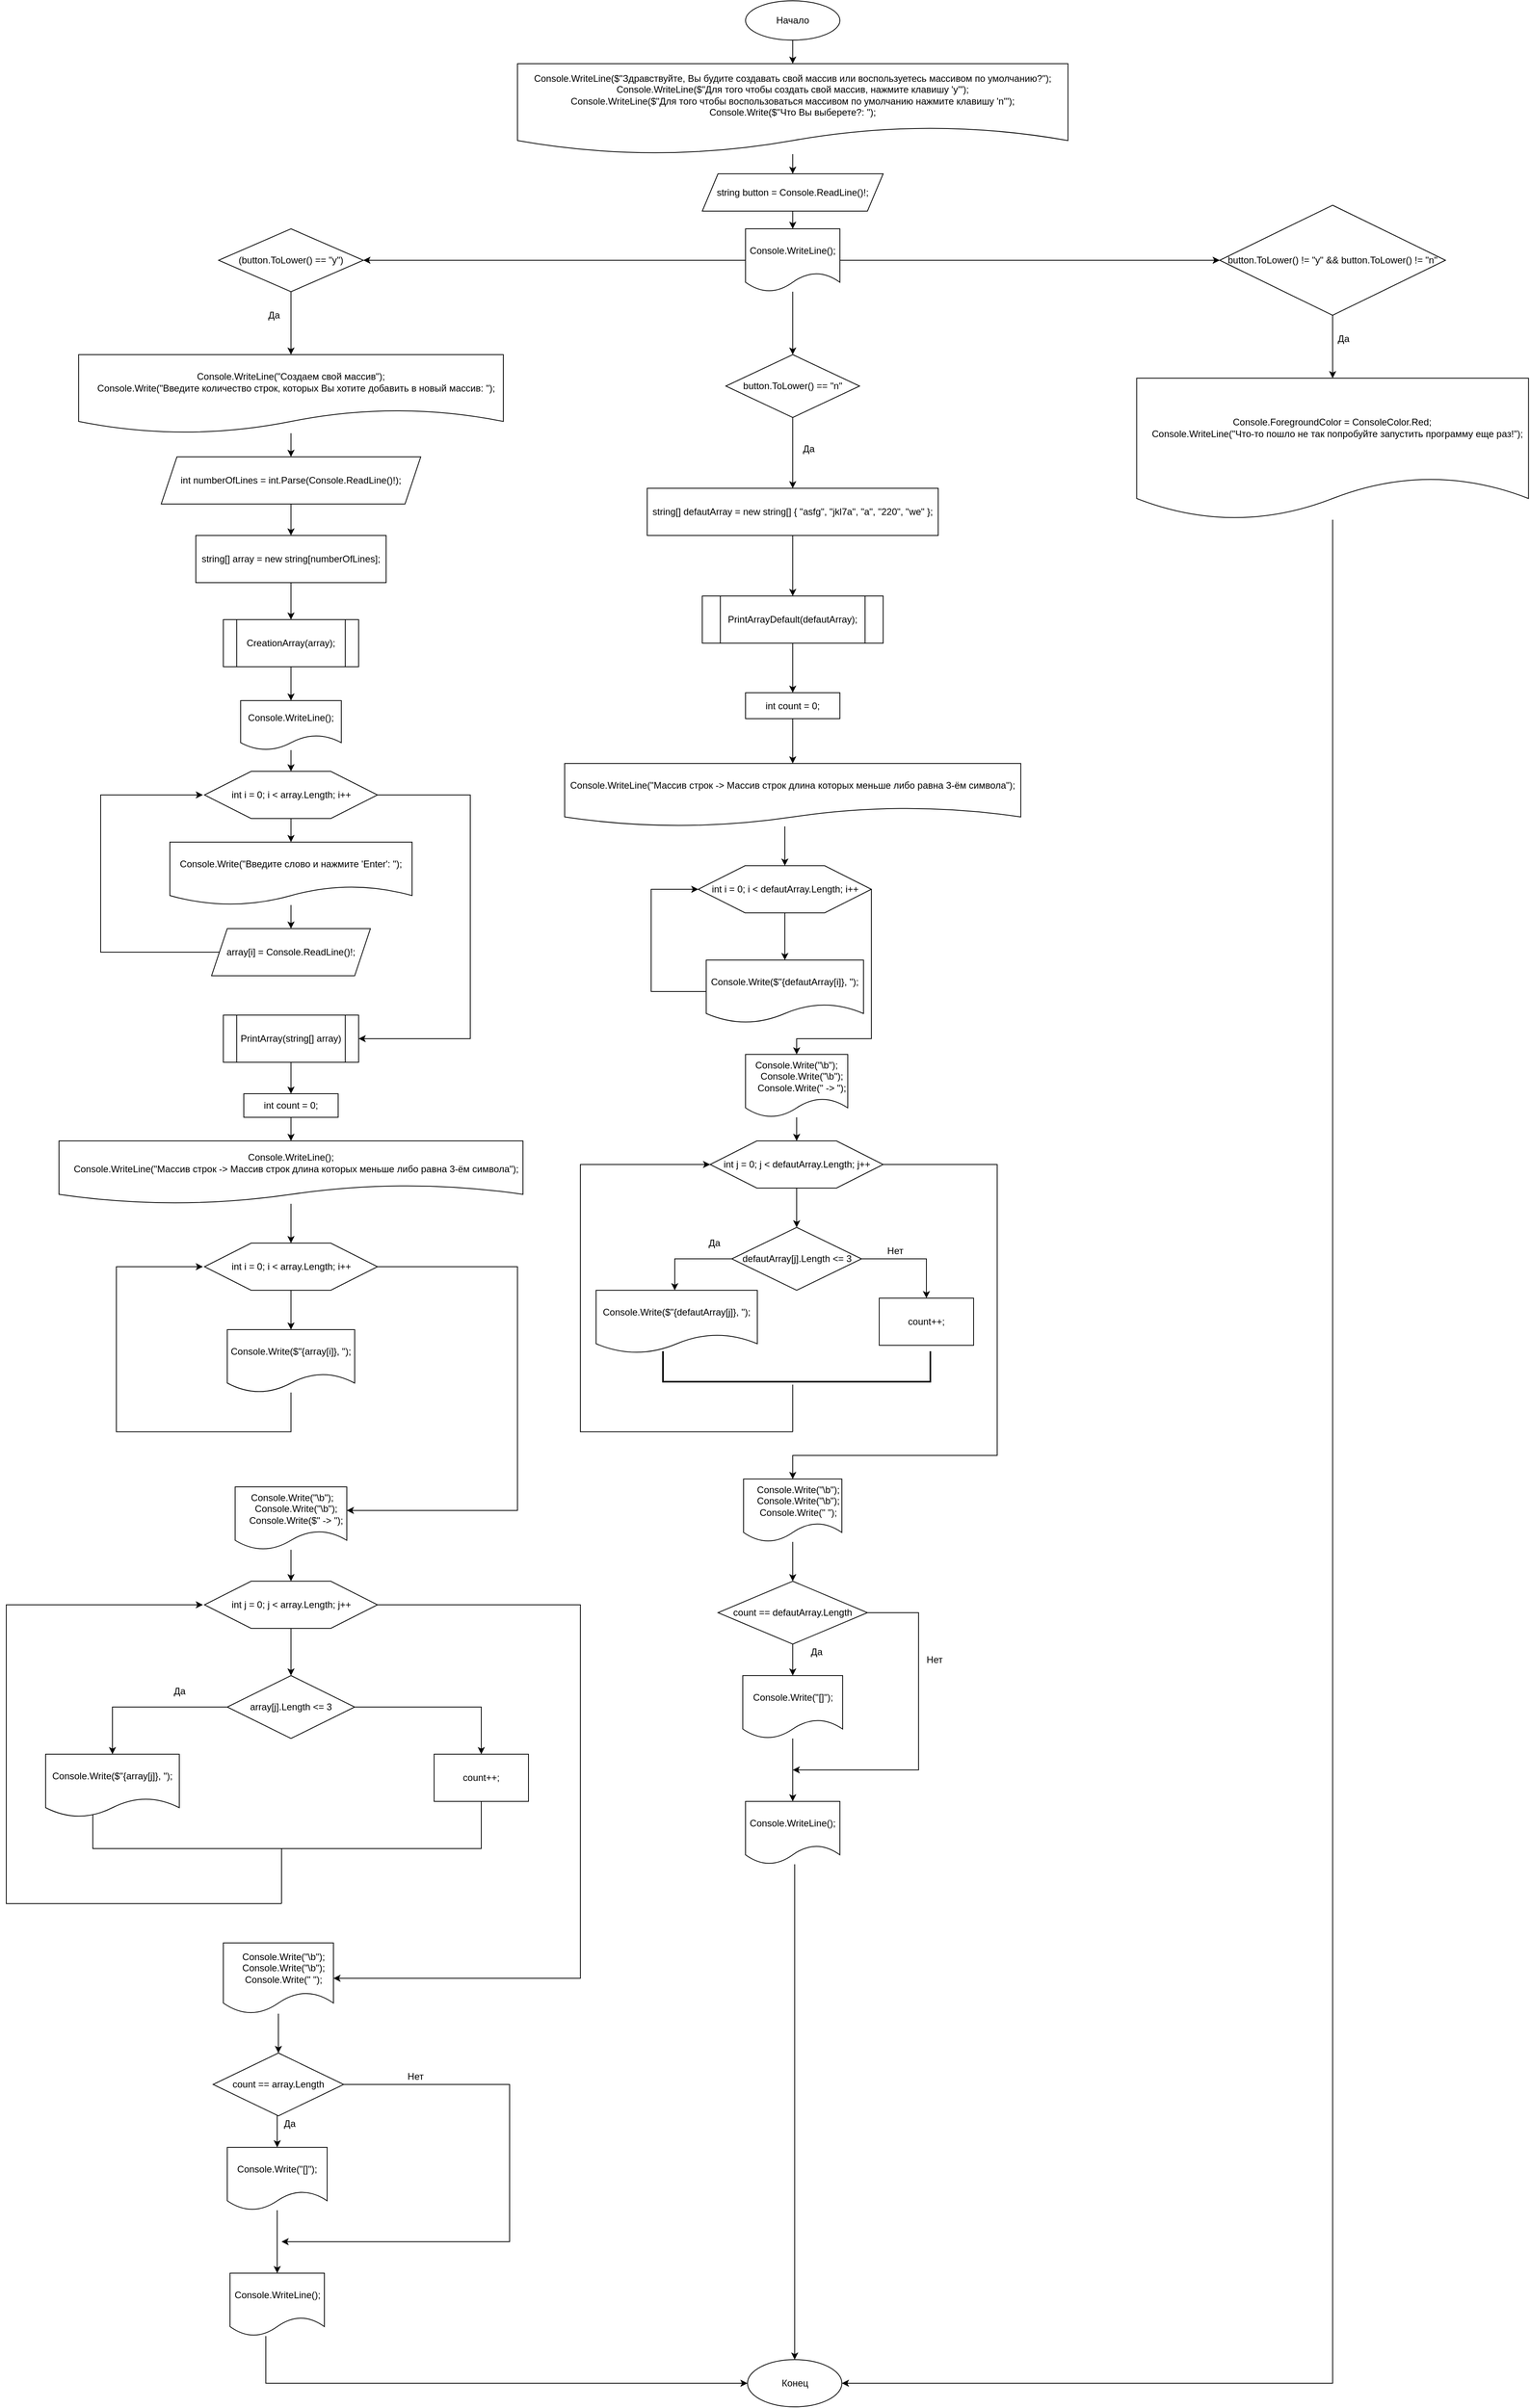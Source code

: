 <mxfile version="19.0.3" type="device"><diagram id="C5RBs43oDa-KdzZeNtuy" name="Page-1"><mxGraphModel dx="1001" dy="1383" grid="1" gridSize="10" guides="1" tooltips="1" connect="1" arrows="1" fold="1" page="1" pageScale="1" pageWidth="1169" pageHeight="1654" math="0" shadow="0"><root><mxCell id="WIyWlLk6GJQsqaUBKTNV-0"/><mxCell id="WIyWlLk6GJQsqaUBKTNV-1" parent="WIyWlLk6GJQsqaUBKTNV-0"/><mxCell id="2um76X6__kp4wo_PtRdP-9" value="" style="edgeStyle=orthogonalEdgeStyle;rounded=0;orthogonalLoop=1;jettySize=auto;html=1;" edge="1" parent="WIyWlLk6GJQsqaUBKTNV-1" source="2um76X6__kp4wo_PtRdP-0" target="2um76X6__kp4wo_PtRdP-8"><mxGeometry relative="1" as="geometry"/></mxCell><mxCell id="2um76X6__kp4wo_PtRdP-0" value="Начало" style="ellipse;whiteSpace=wrap;html=1;" vertex="1" parent="WIyWlLk6GJQsqaUBKTNV-1"><mxGeometry x="2280" y="40" width="120" height="50" as="geometry"/></mxCell><mxCell id="2um76X6__kp4wo_PtRdP-11" value="" style="edgeStyle=orthogonalEdgeStyle;rounded=0;orthogonalLoop=1;jettySize=auto;html=1;" edge="1" parent="WIyWlLk6GJQsqaUBKTNV-1" source="2um76X6__kp4wo_PtRdP-8" target="2um76X6__kp4wo_PtRdP-10"><mxGeometry relative="1" as="geometry"/></mxCell><mxCell id="2um76X6__kp4wo_PtRdP-8" value="&lt;div&gt;Console.WriteLine($&quot;&lt;span&gt;Здравствуйте&lt;/span&gt;, Вы будите создавать свой массив или&amp;nbsp;&lt;span&gt;воспользуетесь&amp;nbsp;&lt;/span&gt;массивом по умолчанию?&quot;);&lt;/div&gt;&lt;div&gt;Console.WriteLine($&quot;Для того чтобы создать свой массив, нажмите клавишу 'y'&quot;);&lt;/div&gt;&lt;div&gt;Console.WriteLine($&quot;Для того чтобы воспользоваться массивом по умолчанию нажмите клавишу 'n'&quot;);&lt;/div&gt;&lt;div&gt;Console.Write($&quot;Что Вы выберете?: &quot;);&lt;/div&gt;" style="shape=document;whiteSpace=wrap;html=1;boundedLbl=1;" vertex="1" parent="WIyWlLk6GJQsqaUBKTNV-1"><mxGeometry x="1990" y="120" width="700" height="115" as="geometry"/></mxCell><mxCell id="2um76X6__kp4wo_PtRdP-13" value="" style="edgeStyle=orthogonalEdgeStyle;rounded=0;orthogonalLoop=1;jettySize=auto;html=1;" edge="1" parent="WIyWlLk6GJQsqaUBKTNV-1" source="2um76X6__kp4wo_PtRdP-10" target="2um76X6__kp4wo_PtRdP-12"><mxGeometry relative="1" as="geometry"/></mxCell><mxCell id="2um76X6__kp4wo_PtRdP-10" value="string button = Console.ReadLine()!;" style="shape=parallelogram;perimeter=parallelogramPerimeter;whiteSpace=wrap;html=1;fixedSize=1;" vertex="1" parent="WIyWlLk6GJQsqaUBKTNV-1"><mxGeometry x="2225" y="260" width="230" height="47.5" as="geometry"/></mxCell><mxCell id="2um76X6__kp4wo_PtRdP-15" value="" style="edgeStyle=orthogonalEdgeStyle;rounded=0;orthogonalLoop=1;jettySize=auto;html=1;" edge="1" parent="WIyWlLk6GJQsqaUBKTNV-1" source="2um76X6__kp4wo_PtRdP-12" target="2um76X6__kp4wo_PtRdP-14"><mxGeometry relative="1" as="geometry"/></mxCell><mxCell id="2um76X6__kp4wo_PtRdP-17" value="" style="edgeStyle=orthogonalEdgeStyle;rounded=0;orthogonalLoop=1;jettySize=auto;html=1;" edge="1" parent="WIyWlLk6GJQsqaUBKTNV-1" source="2um76X6__kp4wo_PtRdP-12" target="2um76X6__kp4wo_PtRdP-16"><mxGeometry relative="1" as="geometry"/></mxCell><mxCell id="2um76X6__kp4wo_PtRdP-19" value="" style="edgeStyle=orthogonalEdgeStyle;rounded=0;orthogonalLoop=1;jettySize=auto;html=1;" edge="1" parent="WIyWlLk6GJQsqaUBKTNV-1" source="2um76X6__kp4wo_PtRdP-12" target="2um76X6__kp4wo_PtRdP-18"><mxGeometry relative="1" as="geometry"/></mxCell><mxCell id="2um76X6__kp4wo_PtRdP-12" value="Console.WriteLine();" style="shape=document;whiteSpace=wrap;html=1;boundedLbl=1;" vertex="1" parent="WIyWlLk6GJQsqaUBKTNV-1"><mxGeometry x="2280" y="330" width="120" height="80" as="geometry"/></mxCell><mxCell id="2um76X6__kp4wo_PtRdP-26" value="" style="edgeStyle=orthogonalEdgeStyle;rounded=0;orthogonalLoop=1;jettySize=auto;html=1;" edge="1" parent="WIyWlLk6GJQsqaUBKTNV-1" source="2um76X6__kp4wo_PtRdP-14" target="2um76X6__kp4wo_PtRdP-25"><mxGeometry relative="1" as="geometry"/></mxCell><mxCell id="2um76X6__kp4wo_PtRdP-14" value="(button.ToLower() == &quot;y&quot;)" style="rhombus;whiteSpace=wrap;html=1;" vertex="1" parent="WIyWlLk6GJQsqaUBKTNV-1"><mxGeometry x="1610" y="330" width="184" height="80" as="geometry"/></mxCell><mxCell id="2um76X6__kp4wo_PtRdP-134" value="" style="edgeStyle=orthogonalEdgeStyle;rounded=0;orthogonalLoop=1;jettySize=auto;html=1;" edge="1" parent="WIyWlLk6GJQsqaUBKTNV-1" source="2um76X6__kp4wo_PtRdP-16" target="2um76X6__kp4wo_PtRdP-133"><mxGeometry relative="1" as="geometry"/></mxCell><mxCell id="2um76X6__kp4wo_PtRdP-16" value="button.ToLower() != &quot;y&quot; &amp;amp;&amp;amp; button.ToLower() != &quot;n&quot;" style="rhombus;whiteSpace=wrap;html=1;" vertex="1" parent="WIyWlLk6GJQsqaUBKTNV-1"><mxGeometry x="2883" y="300" width="287" height="140" as="geometry"/></mxCell><mxCell id="2um76X6__kp4wo_PtRdP-91" value="" style="edgeStyle=elbowEdgeStyle;rounded=0;orthogonalLoop=1;jettySize=auto;html=1;" edge="1" parent="WIyWlLk6GJQsqaUBKTNV-1" source="2um76X6__kp4wo_PtRdP-18" target="2um76X6__kp4wo_PtRdP-90"><mxGeometry relative="1" as="geometry"/></mxCell><mxCell id="2um76X6__kp4wo_PtRdP-18" value="button.ToLower() == &quot;n&quot;" style="rhombus;whiteSpace=wrap;html=1;" vertex="1" parent="WIyWlLk6GJQsqaUBKTNV-1"><mxGeometry x="2255" y="490" width="170" height="80" as="geometry"/></mxCell><mxCell id="2um76X6__kp4wo_PtRdP-29" value="" style="edgeStyle=orthogonalEdgeStyle;rounded=0;orthogonalLoop=1;jettySize=auto;html=1;" edge="1" parent="WIyWlLk6GJQsqaUBKTNV-1" source="2um76X6__kp4wo_PtRdP-25" target="2um76X6__kp4wo_PtRdP-28"><mxGeometry relative="1" as="geometry"/></mxCell><mxCell id="2um76X6__kp4wo_PtRdP-25" value="&lt;div&gt;Console.WriteLine(&quot;Создаем свой массив&quot;);&lt;/div&gt;&lt;div&gt;&amp;nbsp; &amp;nbsp; Console.Write(&quot;Введите количество строк, которых Вы хотите добавить в новый массив: &quot;);&lt;/div&gt;" style="shape=document;whiteSpace=wrap;html=1;boundedLbl=1;" vertex="1" parent="WIyWlLk6GJQsqaUBKTNV-1"><mxGeometry x="1432" y="490" width="540" height="100" as="geometry"/></mxCell><mxCell id="2um76X6__kp4wo_PtRdP-27" value="Да" style="text;html=1;align=center;verticalAlign=middle;resizable=0;points=[];autosize=1;strokeColor=none;fillColor=none;" vertex="1" parent="WIyWlLk6GJQsqaUBKTNV-1"><mxGeometry x="1665" y="430" width="30" height="20" as="geometry"/></mxCell><mxCell id="2um76X6__kp4wo_PtRdP-31" value="" style="edgeStyle=orthogonalEdgeStyle;rounded=0;orthogonalLoop=1;jettySize=auto;html=1;" edge="1" parent="WIyWlLk6GJQsqaUBKTNV-1" source="2um76X6__kp4wo_PtRdP-28" target="2um76X6__kp4wo_PtRdP-30"><mxGeometry relative="1" as="geometry"/></mxCell><mxCell id="2um76X6__kp4wo_PtRdP-28" value="int numberOfLines = int.Parse(Console.ReadLine()!);" style="shape=parallelogram;perimeter=parallelogramPerimeter;whiteSpace=wrap;html=1;fixedSize=1;" vertex="1" parent="WIyWlLk6GJQsqaUBKTNV-1"><mxGeometry x="1537" y="620" width="330" height="60" as="geometry"/></mxCell><mxCell id="2um76X6__kp4wo_PtRdP-33" value="" style="edgeStyle=orthogonalEdgeStyle;rounded=0;orthogonalLoop=1;jettySize=auto;html=1;" edge="1" parent="WIyWlLk6GJQsqaUBKTNV-1" source="2um76X6__kp4wo_PtRdP-30" target="2um76X6__kp4wo_PtRdP-32"><mxGeometry relative="1" as="geometry"/></mxCell><mxCell id="2um76X6__kp4wo_PtRdP-30" value="string[] array = new string[numberOfLines];" style="whiteSpace=wrap;html=1;" vertex="1" parent="WIyWlLk6GJQsqaUBKTNV-1"><mxGeometry x="1581" y="720" width="242" height="60" as="geometry"/></mxCell><mxCell id="2um76X6__kp4wo_PtRdP-35" value="" style="edgeStyle=orthogonalEdgeStyle;rounded=0;orthogonalLoop=1;jettySize=auto;html=1;" edge="1" parent="WIyWlLk6GJQsqaUBKTNV-1" source="2um76X6__kp4wo_PtRdP-32" target="2um76X6__kp4wo_PtRdP-34"><mxGeometry relative="1" as="geometry"/></mxCell><mxCell id="2um76X6__kp4wo_PtRdP-32" value="CreationArray(array);" style="shape=process;whiteSpace=wrap;html=1;backgroundOutline=1;" vertex="1" parent="WIyWlLk6GJQsqaUBKTNV-1"><mxGeometry x="1616" y="827" width="172" height="60" as="geometry"/></mxCell><mxCell id="2um76X6__kp4wo_PtRdP-37" value="" style="edgeStyle=orthogonalEdgeStyle;rounded=0;orthogonalLoop=1;jettySize=auto;html=1;" edge="1" parent="WIyWlLk6GJQsqaUBKTNV-1" source="2um76X6__kp4wo_PtRdP-34" target="2um76X6__kp4wo_PtRdP-36"><mxGeometry relative="1" as="geometry"/></mxCell><mxCell id="2um76X6__kp4wo_PtRdP-34" value="Console.WriteLine();" style="shape=document;whiteSpace=wrap;html=1;boundedLbl=1;" vertex="1" parent="WIyWlLk6GJQsqaUBKTNV-1"><mxGeometry x="1638" y="930" width="128" height="63" as="geometry"/></mxCell><mxCell id="2um76X6__kp4wo_PtRdP-39" value="" style="edgeStyle=orthogonalEdgeStyle;rounded=0;orthogonalLoop=1;jettySize=auto;html=1;" edge="1" parent="WIyWlLk6GJQsqaUBKTNV-1" source="2um76X6__kp4wo_PtRdP-36" target="2um76X6__kp4wo_PtRdP-38"><mxGeometry relative="1" as="geometry"/></mxCell><mxCell id="2um76X6__kp4wo_PtRdP-46" value="" style="edgeStyle=orthogonalEdgeStyle;rounded=0;orthogonalLoop=1;jettySize=auto;html=1;" edge="1" parent="WIyWlLk6GJQsqaUBKTNV-1" source="2um76X6__kp4wo_PtRdP-36" target="2um76X6__kp4wo_PtRdP-45"><mxGeometry relative="1" as="geometry"><Array as="points"><mxPoint x="1930" y="1050"/><mxPoint x="1930" y="1360"/></Array></mxGeometry></mxCell><mxCell id="2um76X6__kp4wo_PtRdP-36" value="int i = 0; i &amp;lt; array.Length; i++" style="verticalLabelPosition=middle;verticalAlign=middle;html=1;shape=hexagon;perimeter=hexagonPerimeter2;arcSize=6;size=0.27;labelPosition=center;align=center;" vertex="1" parent="WIyWlLk6GJQsqaUBKTNV-1"><mxGeometry x="1592" y="1020" width="220" height="60" as="geometry"/></mxCell><mxCell id="2um76X6__kp4wo_PtRdP-43" value="" style="edgeStyle=orthogonalEdgeStyle;rounded=0;orthogonalLoop=1;jettySize=auto;html=1;" edge="1" parent="WIyWlLk6GJQsqaUBKTNV-1" source="2um76X6__kp4wo_PtRdP-38" target="2um76X6__kp4wo_PtRdP-42"><mxGeometry relative="1" as="geometry"/></mxCell><mxCell id="2um76X6__kp4wo_PtRdP-38" value="Console.Write(&quot;Введите слово и нажмите 'Enter': &quot;);" style="shape=document;whiteSpace=wrap;html=1;boundedLbl=1;arcSize=6;" vertex="1" parent="WIyWlLk6GJQsqaUBKTNV-1"><mxGeometry x="1548" y="1110" width="308" height="80" as="geometry"/></mxCell><mxCell id="2um76X6__kp4wo_PtRdP-44" style="edgeStyle=orthogonalEdgeStyle;rounded=0;orthogonalLoop=1;jettySize=auto;html=1;" edge="1" parent="WIyWlLk6GJQsqaUBKTNV-1" source="2um76X6__kp4wo_PtRdP-42"><mxGeometry relative="1" as="geometry"><mxPoint x="1590" y="1050" as="targetPoint"/><Array as="points"><mxPoint x="1460" y="1250"/><mxPoint x="1460" y="1050"/></Array></mxGeometry></mxCell><mxCell id="2um76X6__kp4wo_PtRdP-42" value="array[i] = Console.ReadLine()!;" style="shape=parallelogram;perimeter=parallelogramPerimeter;whiteSpace=wrap;html=1;fixedSize=1;arcSize=6;" vertex="1" parent="WIyWlLk6GJQsqaUBKTNV-1"><mxGeometry x="1601" y="1220" width="202" height="60" as="geometry"/></mxCell><mxCell id="2um76X6__kp4wo_PtRdP-48" value="" style="edgeStyle=orthogonalEdgeStyle;rounded=0;orthogonalLoop=1;jettySize=auto;html=1;" edge="1" parent="WIyWlLk6GJQsqaUBKTNV-1" source="2um76X6__kp4wo_PtRdP-45" target="2um76X6__kp4wo_PtRdP-47"><mxGeometry relative="1" as="geometry"/></mxCell><mxCell id="2um76X6__kp4wo_PtRdP-45" value="PrintArray(string[] array)" style="shape=process;whiteSpace=wrap;html=1;backgroundOutline=1;arcSize=6;" vertex="1" parent="WIyWlLk6GJQsqaUBKTNV-1"><mxGeometry x="1616" y="1330" width="172" height="60" as="geometry"/></mxCell><mxCell id="2um76X6__kp4wo_PtRdP-50" value="" style="edgeStyle=orthogonalEdgeStyle;rounded=0;orthogonalLoop=1;jettySize=auto;html=1;" edge="1" parent="WIyWlLk6GJQsqaUBKTNV-1" source="2um76X6__kp4wo_PtRdP-47" target="2um76X6__kp4wo_PtRdP-49"><mxGeometry relative="1" as="geometry"/></mxCell><mxCell id="2um76X6__kp4wo_PtRdP-47" value="int count = 0;" style="whiteSpace=wrap;html=1;arcSize=6;" vertex="1" parent="WIyWlLk6GJQsqaUBKTNV-1"><mxGeometry x="1642" y="1430" width="120" height="30" as="geometry"/></mxCell><mxCell id="2um76X6__kp4wo_PtRdP-54" value="" style="edgeStyle=orthogonalEdgeStyle;rounded=0;orthogonalLoop=1;jettySize=auto;html=1;" edge="1" parent="WIyWlLk6GJQsqaUBKTNV-1" source="2um76X6__kp4wo_PtRdP-49" target="2um76X6__kp4wo_PtRdP-53"><mxGeometry relative="1" as="geometry"/></mxCell><mxCell id="2um76X6__kp4wo_PtRdP-49" value="&lt;div&gt;Console.WriteLine();&lt;/div&gt;&lt;div&gt;&amp;nbsp; &amp;nbsp; Console.WriteLine(&quot;Массив строк -&amp;gt; Массив строк длина которых меньше либо равна 3-ём символа&quot;);&lt;/div&gt;" style="shape=document;whiteSpace=wrap;html=1;boundedLbl=1;arcSize=6;" vertex="1" parent="WIyWlLk6GJQsqaUBKTNV-1"><mxGeometry x="1407" y="1490" width="590" height="80" as="geometry"/></mxCell><mxCell id="2um76X6__kp4wo_PtRdP-56" value="" style="edgeStyle=orthogonalEdgeStyle;rounded=0;orthogonalLoop=1;jettySize=auto;html=1;" edge="1" parent="WIyWlLk6GJQsqaUBKTNV-1" source="2um76X6__kp4wo_PtRdP-53" target="2um76X6__kp4wo_PtRdP-55"><mxGeometry relative="1" as="geometry"/></mxCell><mxCell id="2um76X6__kp4wo_PtRdP-60" value="" style="edgeStyle=orthogonalEdgeStyle;rounded=0;orthogonalLoop=1;jettySize=auto;html=1;" edge="1" parent="WIyWlLk6GJQsqaUBKTNV-1" source="2um76X6__kp4wo_PtRdP-53" target="2um76X6__kp4wo_PtRdP-59"><mxGeometry relative="1" as="geometry"><Array as="points"><mxPoint x="1990" y="1650"/><mxPoint x="1990" y="1960"/></Array></mxGeometry></mxCell><mxCell id="2um76X6__kp4wo_PtRdP-53" value="int i = 0; i &amp;lt; array.Length; i++" style="verticalLabelPosition=middle;verticalAlign=middle;html=1;shape=hexagon;perimeter=hexagonPerimeter2;arcSize=6;size=0.27;labelPosition=center;align=center;" vertex="1" parent="WIyWlLk6GJQsqaUBKTNV-1"><mxGeometry x="1592" y="1620" width="220" height="60" as="geometry"/></mxCell><mxCell id="2um76X6__kp4wo_PtRdP-57" style="edgeStyle=orthogonalEdgeStyle;rounded=0;orthogonalLoop=1;jettySize=auto;html=1;" edge="1" parent="WIyWlLk6GJQsqaUBKTNV-1" source="2um76X6__kp4wo_PtRdP-55"><mxGeometry relative="1" as="geometry"><mxPoint x="1590" y="1650" as="targetPoint"/><Array as="points"><mxPoint x="1702" y="1860"/><mxPoint x="1480" y="1860"/><mxPoint x="1480" y="1650"/></Array></mxGeometry></mxCell><mxCell id="2um76X6__kp4wo_PtRdP-55" value="Console.Write($&quot;{array[i]}, &quot;);" style="shape=document;whiteSpace=wrap;html=1;boundedLbl=1;arcSize=6;" vertex="1" parent="WIyWlLk6GJQsqaUBKTNV-1"><mxGeometry x="1621" y="1730" width="162" height="80" as="geometry"/></mxCell><mxCell id="2um76X6__kp4wo_PtRdP-63" value="" style="edgeStyle=orthogonalEdgeStyle;rounded=0;orthogonalLoop=1;jettySize=auto;html=1;" edge="1" parent="WIyWlLk6GJQsqaUBKTNV-1" source="2um76X6__kp4wo_PtRdP-59" target="2um76X6__kp4wo_PtRdP-62"><mxGeometry relative="1" as="geometry"/></mxCell><mxCell id="2um76X6__kp4wo_PtRdP-59" value="&lt;div&gt;&amp;nbsp;Console.Write(&quot;\b&quot;);&lt;/div&gt;&lt;div&gt;&amp;nbsp; &amp;nbsp; Console.Write(&quot;\b&quot;);&lt;/div&gt;&lt;div&gt;&amp;nbsp; &amp;nbsp; Console.Write($&quot; -&amp;gt; &quot;);&lt;/div&gt;" style="shape=document;whiteSpace=wrap;html=1;boundedLbl=1;arcSize=6;" vertex="1" parent="WIyWlLk6GJQsqaUBKTNV-1"><mxGeometry x="1631" y="1930" width="142" height="80" as="geometry"/></mxCell><mxCell id="2um76X6__kp4wo_PtRdP-65" value="" style="edgeStyle=orthogonalEdgeStyle;rounded=0;orthogonalLoop=1;jettySize=auto;html=1;" edge="1" parent="WIyWlLk6GJQsqaUBKTNV-1" source="2um76X6__kp4wo_PtRdP-62" target="2um76X6__kp4wo_PtRdP-64"><mxGeometry relative="1" as="geometry"/></mxCell><mxCell id="2um76X6__kp4wo_PtRdP-78" value="" style="edgeStyle=elbowEdgeStyle;rounded=0;orthogonalLoop=1;jettySize=auto;html=1;" edge="1" parent="WIyWlLk6GJQsqaUBKTNV-1" source="2um76X6__kp4wo_PtRdP-62" target="2um76X6__kp4wo_PtRdP-77"><mxGeometry relative="1" as="geometry"><Array as="points"><mxPoint x="2070" y="2310"/><mxPoint x="2270" y="2340"/></Array></mxGeometry></mxCell><mxCell id="2um76X6__kp4wo_PtRdP-62" value="int j = 0; j &amp;lt; array.Length; j++" style="verticalLabelPosition=middle;verticalAlign=middle;html=1;shape=hexagon;perimeter=hexagonPerimeter2;arcSize=6;size=0.27;labelPosition=center;align=center;" vertex="1" parent="WIyWlLk6GJQsqaUBKTNV-1"><mxGeometry x="1592" y="2050" width="220" height="60" as="geometry"/></mxCell><mxCell id="2um76X6__kp4wo_PtRdP-67" value="" style="edgeStyle=orthogonalEdgeStyle;rounded=0;orthogonalLoop=1;jettySize=auto;html=1;" edge="1" parent="WIyWlLk6GJQsqaUBKTNV-1" source="2um76X6__kp4wo_PtRdP-64" target="2um76X6__kp4wo_PtRdP-66"><mxGeometry relative="1" as="geometry"/></mxCell><mxCell id="2um76X6__kp4wo_PtRdP-70" value="" style="edgeStyle=orthogonalEdgeStyle;rounded=0;orthogonalLoop=1;jettySize=auto;html=1;" edge="1" parent="WIyWlLk6GJQsqaUBKTNV-1" source="2um76X6__kp4wo_PtRdP-64" target="2um76X6__kp4wo_PtRdP-69"><mxGeometry relative="1" as="geometry"/></mxCell><mxCell id="2um76X6__kp4wo_PtRdP-64" value="array[j].Length &amp;lt;= 3" style="rhombus;whiteSpace=wrap;html=1;arcSize=6;" vertex="1" parent="WIyWlLk6GJQsqaUBKTNV-1"><mxGeometry x="1621" y="2170" width="162" height="80" as="geometry"/></mxCell><mxCell id="2um76X6__kp4wo_PtRdP-66" value="Console.Write($&quot;{array[j]}, &quot;);" style="shape=document;whiteSpace=wrap;html=1;boundedLbl=1;arcSize=6;" vertex="1" parent="WIyWlLk6GJQsqaUBKTNV-1"><mxGeometry x="1390" y="2270" width="170" height="80" as="geometry"/></mxCell><mxCell id="2um76X6__kp4wo_PtRdP-68" value="Да" style="text;html=1;align=center;verticalAlign=middle;resizable=0;points=[];autosize=1;strokeColor=none;fillColor=none;" vertex="1" parent="WIyWlLk6GJQsqaUBKTNV-1"><mxGeometry x="1545" y="2180" width="30" height="20" as="geometry"/></mxCell><mxCell id="2um76X6__kp4wo_PtRdP-69" value="count++;" style="whiteSpace=wrap;html=1;arcSize=6;" vertex="1" parent="WIyWlLk6GJQsqaUBKTNV-1"><mxGeometry x="1884" y="2270" width="120" height="60" as="geometry"/></mxCell><mxCell id="2um76X6__kp4wo_PtRdP-71" value="" style="endArrow=none;html=1;rounded=0;edgeStyle=elbowEdgeStyle;elbow=vertical;entryX=0.5;entryY=1;entryDx=0;entryDy=0;exitX=0.353;exitY=0.963;exitDx=0;exitDy=0;exitPerimeter=0;" edge="1" parent="WIyWlLk6GJQsqaUBKTNV-1" source="2um76X6__kp4wo_PtRdP-66" target="2um76X6__kp4wo_PtRdP-69"><mxGeometry width="50" height="50" relative="1" as="geometry"><mxPoint x="1450" y="2380" as="sourcePoint"/><mxPoint x="1939" y="2470" as="targetPoint"/><Array as="points"><mxPoint x="1700" y="2390"/><mxPoint x="1750" y="2520"/><mxPoint x="1490" y="2410"/><mxPoint x="1760" y="2450"/></Array></mxGeometry></mxCell><mxCell id="2um76X6__kp4wo_PtRdP-75" value="" style="endArrow=classic;html=1;rounded=0;edgeStyle=elbowEdgeStyle;" edge="1" parent="WIyWlLk6GJQsqaUBKTNV-1"><mxGeometry width="50" height="50" relative="1" as="geometry"><mxPoint x="1690" y="2460" as="sourcePoint"/><mxPoint x="1590" y="2080" as="targetPoint"/><Array as="points"><mxPoint x="1340" y="2260"/></Array></mxGeometry></mxCell><mxCell id="2um76X6__kp4wo_PtRdP-76" value="" style="endArrow=none;html=1;rounded=0;elbow=vertical;edgeStyle=orthogonalEdgeStyle;" edge="1" parent="WIyWlLk6GJQsqaUBKTNV-1"><mxGeometry width="50" height="50" relative="1" as="geometry"><mxPoint x="1690" y="2460" as="sourcePoint"/><mxPoint x="1690" y="2390" as="targetPoint"/></mxGeometry></mxCell><mxCell id="2um76X6__kp4wo_PtRdP-80" value="" style="edgeStyle=elbowEdgeStyle;rounded=0;orthogonalLoop=1;jettySize=auto;html=1;" edge="1" parent="WIyWlLk6GJQsqaUBKTNV-1" source="2um76X6__kp4wo_PtRdP-77" target="2um76X6__kp4wo_PtRdP-79"><mxGeometry relative="1" as="geometry"/></mxCell><mxCell id="2um76X6__kp4wo_PtRdP-77" value="&lt;div&gt;&amp;nbsp; &amp;nbsp; Console.Write(&quot;\b&quot;);&lt;/div&gt;&lt;div&gt;&amp;nbsp; &amp;nbsp; Console.Write(&quot;\b&quot;);&lt;/div&gt;&lt;div&gt;&amp;nbsp; &amp;nbsp; Console.Write(&quot; &quot;);&lt;/div&gt;" style="shape=document;whiteSpace=wrap;html=1;boundedLbl=1;arcSize=6;" vertex="1" parent="WIyWlLk6GJQsqaUBKTNV-1"><mxGeometry x="1616" y="2510" width="140" height="90" as="geometry"/></mxCell><mxCell id="2um76X6__kp4wo_PtRdP-82" value="" style="edgeStyle=elbowEdgeStyle;rounded=0;orthogonalLoop=1;jettySize=auto;html=1;" edge="1" parent="WIyWlLk6GJQsqaUBKTNV-1" source="2um76X6__kp4wo_PtRdP-79" target="2um76X6__kp4wo_PtRdP-81"><mxGeometry relative="1" as="geometry"/></mxCell><mxCell id="2um76X6__kp4wo_PtRdP-84" style="edgeStyle=elbowEdgeStyle;rounded=0;orthogonalLoop=1;jettySize=auto;html=1;" edge="1" parent="WIyWlLk6GJQsqaUBKTNV-1" source="2um76X6__kp4wo_PtRdP-79"><mxGeometry relative="1" as="geometry"><mxPoint x="1690" y="2890" as="targetPoint"/><Array as="points"><mxPoint x="1980" y="2800"/></Array></mxGeometry></mxCell><mxCell id="2um76X6__kp4wo_PtRdP-79" value="count == array.Length" style="rhombus;whiteSpace=wrap;html=1;arcSize=6;" vertex="1" parent="WIyWlLk6GJQsqaUBKTNV-1"><mxGeometry x="1603" y="2650" width="166" height="80" as="geometry"/></mxCell><mxCell id="2um76X6__kp4wo_PtRdP-87" value="" style="edgeStyle=elbowEdgeStyle;rounded=0;orthogonalLoop=1;jettySize=auto;html=1;" edge="1" parent="WIyWlLk6GJQsqaUBKTNV-1" source="2um76X6__kp4wo_PtRdP-81" target="2um76X6__kp4wo_PtRdP-86"><mxGeometry relative="1" as="geometry"/></mxCell><mxCell id="2um76X6__kp4wo_PtRdP-81" value="Console.Write(&quot;[]&quot;);" style="shape=document;whiteSpace=wrap;html=1;boundedLbl=1;arcSize=6;" vertex="1" parent="WIyWlLk6GJQsqaUBKTNV-1"><mxGeometry x="1621" y="2770" width="127" height="80" as="geometry"/></mxCell><mxCell id="2um76X6__kp4wo_PtRdP-83" value="Да" style="text;html=1;align=center;verticalAlign=middle;resizable=0;points=[];autosize=1;strokeColor=none;fillColor=none;" vertex="1" parent="WIyWlLk6GJQsqaUBKTNV-1"><mxGeometry x="1685" y="2730" width="30" height="20" as="geometry"/></mxCell><mxCell id="2um76X6__kp4wo_PtRdP-85" value="Нет" style="text;html=1;align=center;verticalAlign=middle;resizable=0;points=[];autosize=1;strokeColor=none;fillColor=none;" vertex="1" parent="WIyWlLk6GJQsqaUBKTNV-1"><mxGeometry x="1840" y="2670" width="40" height="20" as="geometry"/></mxCell><mxCell id="2um76X6__kp4wo_PtRdP-89" value="" style="edgeStyle=elbowEdgeStyle;rounded=0;orthogonalLoop=1;jettySize=auto;html=1;" edge="1" parent="WIyWlLk6GJQsqaUBKTNV-1" source="2um76X6__kp4wo_PtRdP-86" target="2um76X6__kp4wo_PtRdP-88"><mxGeometry relative="1" as="geometry"><Array as="points"><mxPoint x="1670" y="3070"/><mxPoint x="1670" y="3160"/></Array></mxGeometry></mxCell><mxCell id="2um76X6__kp4wo_PtRdP-86" value="Console.WriteLine();" style="shape=document;whiteSpace=wrap;html=1;boundedLbl=1;arcSize=6;" vertex="1" parent="WIyWlLk6GJQsqaUBKTNV-1"><mxGeometry x="1624.5" y="2930" width="120" height="80" as="geometry"/></mxCell><mxCell id="2um76X6__kp4wo_PtRdP-88" value="Конец" style="ellipse;whiteSpace=wrap;html=1;arcSize=6;" vertex="1" parent="WIyWlLk6GJQsqaUBKTNV-1"><mxGeometry x="2282.5" y="3040" width="120" height="60" as="geometry"/></mxCell><mxCell id="2um76X6__kp4wo_PtRdP-94" value="" style="edgeStyle=elbowEdgeStyle;rounded=0;orthogonalLoop=1;jettySize=auto;html=1;" edge="1" parent="WIyWlLk6GJQsqaUBKTNV-1" source="2um76X6__kp4wo_PtRdP-90" target="2um76X6__kp4wo_PtRdP-93"><mxGeometry relative="1" as="geometry"/></mxCell><mxCell id="2um76X6__kp4wo_PtRdP-90" value="string[] defautArray = new string[] { &quot;asfg&quot;, &quot;jkl7a&quot;, &quot;a&quot;, &quot;220&quot;, &quot;we&quot; };" style="whiteSpace=wrap;html=1;" vertex="1" parent="WIyWlLk6GJQsqaUBKTNV-1"><mxGeometry x="2155" y="660" width="370" height="60" as="geometry"/></mxCell><mxCell id="2um76X6__kp4wo_PtRdP-92" value="Да" style="text;html=1;align=center;verticalAlign=middle;resizable=0;points=[];autosize=1;strokeColor=none;fillColor=none;" vertex="1" parent="WIyWlLk6GJQsqaUBKTNV-1"><mxGeometry x="2345" y="600" width="30" height="20" as="geometry"/></mxCell><mxCell id="2um76X6__kp4wo_PtRdP-96" value="" style="edgeStyle=elbowEdgeStyle;rounded=0;orthogonalLoop=1;jettySize=auto;html=1;" edge="1" parent="WIyWlLk6GJQsqaUBKTNV-1" source="2um76X6__kp4wo_PtRdP-93" target="2um76X6__kp4wo_PtRdP-95"><mxGeometry relative="1" as="geometry"/></mxCell><mxCell id="2um76X6__kp4wo_PtRdP-93" value="PrintArrayDefault(defautArray);" style="shape=process;whiteSpace=wrap;html=1;backgroundOutline=1;" vertex="1" parent="WIyWlLk6GJQsqaUBKTNV-1"><mxGeometry x="2225" y="797" width="230" height="60" as="geometry"/></mxCell><mxCell id="2um76X6__kp4wo_PtRdP-98" value="" style="edgeStyle=elbowEdgeStyle;rounded=0;orthogonalLoop=1;jettySize=auto;html=1;" edge="1" parent="WIyWlLk6GJQsqaUBKTNV-1" source="2um76X6__kp4wo_PtRdP-95" target="2um76X6__kp4wo_PtRdP-97"><mxGeometry relative="1" as="geometry"/></mxCell><mxCell id="2um76X6__kp4wo_PtRdP-95" value="int count = 0;" style="whiteSpace=wrap;html=1;" vertex="1" parent="WIyWlLk6GJQsqaUBKTNV-1"><mxGeometry x="2280" y="920" width="120" height="33" as="geometry"/></mxCell><mxCell id="2um76X6__kp4wo_PtRdP-100" value="" style="edgeStyle=elbowEdgeStyle;rounded=0;orthogonalLoop=1;jettySize=auto;html=1;" edge="1" parent="WIyWlLk6GJQsqaUBKTNV-1" source="2um76X6__kp4wo_PtRdP-97" target="2um76X6__kp4wo_PtRdP-99"><mxGeometry relative="1" as="geometry"/></mxCell><mxCell id="2um76X6__kp4wo_PtRdP-97" value="Console.WriteLine(&quot;Массив строк -&amp;gt; Массив строк длина которых меньше либо равна 3-ём символа&quot;);" style="shape=document;whiteSpace=wrap;html=1;boundedLbl=1;" vertex="1" parent="WIyWlLk6GJQsqaUBKTNV-1"><mxGeometry x="2050" y="1010" width="580" height="80" as="geometry"/></mxCell><mxCell id="2um76X6__kp4wo_PtRdP-102" value="" style="edgeStyle=elbowEdgeStyle;rounded=0;orthogonalLoop=1;jettySize=auto;html=1;" edge="1" parent="WIyWlLk6GJQsqaUBKTNV-1" source="2um76X6__kp4wo_PtRdP-99" target="2um76X6__kp4wo_PtRdP-101"><mxGeometry relative="1" as="geometry"/></mxCell><mxCell id="2um76X6__kp4wo_PtRdP-104" style="edgeStyle=elbowEdgeStyle;rounded=0;orthogonalLoop=1;jettySize=auto;html=1;exitX=1;exitY=0.5;exitDx=0;exitDy=0;elbow=vertical;entryX=0.5;entryY=0;entryDx=0;entryDy=0;" edge="1" parent="WIyWlLk6GJQsqaUBKTNV-1" source="2um76X6__kp4wo_PtRdP-99" target="2um76X6__kp4wo_PtRdP-105"><mxGeometry relative="1" as="geometry"><mxPoint x="2330" y="1390" as="targetPoint"/><Array as="points"><mxPoint x="2360" y="1360"/><mxPoint x="2440" y="1340"/><mxPoint x="2390" y="1390"/><mxPoint x="2600" y="1240"/><mxPoint x="2620" y="1260"/></Array></mxGeometry></mxCell><mxCell id="2um76X6__kp4wo_PtRdP-99" value="int i = 0; i &amp;lt; defautArray.Length; i++" style="verticalLabelPosition=middle;verticalAlign=middle;html=1;shape=hexagon;perimeter=hexagonPerimeter2;arcSize=6;size=0.27;labelPosition=center;align=center;" vertex="1" parent="WIyWlLk6GJQsqaUBKTNV-1"><mxGeometry x="2220" y="1140" width="220" height="60" as="geometry"/></mxCell><mxCell id="2um76X6__kp4wo_PtRdP-103" style="edgeStyle=elbowEdgeStyle;rounded=0;orthogonalLoop=1;jettySize=auto;html=1;entryX=0;entryY=0.5;entryDx=0;entryDy=0;" edge="1" parent="WIyWlLk6GJQsqaUBKTNV-1" source="2um76X6__kp4wo_PtRdP-101" target="2um76X6__kp4wo_PtRdP-99"><mxGeometry relative="1" as="geometry"><mxPoint x="2040" y="1170" as="targetPoint"/><Array as="points"><mxPoint x="2160" y="1230"/></Array></mxGeometry></mxCell><mxCell id="2um76X6__kp4wo_PtRdP-101" value="Console.Write($&quot;{defautArray[i]}, &quot;);" style="shape=document;whiteSpace=wrap;html=1;boundedLbl=1;arcSize=6;" vertex="1" parent="WIyWlLk6GJQsqaUBKTNV-1"><mxGeometry x="2230" y="1260" width="200" height="80" as="geometry"/></mxCell><mxCell id="2um76X6__kp4wo_PtRdP-109" value="" style="edgeStyle=elbowEdgeStyle;rounded=0;orthogonalLoop=1;jettySize=auto;elbow=vertical;html=1;" edge="1" parent="WIyWlLk6GJQsqaUBKTNV-1" source="2um76X6__kp4wo_PtRdP-105" target="2um76X6__kp4wo_PtRdP-108"><mxGeometry relative="1" as="geometry"/></mxCell><mxCell id="2um76X6__kp4wo_PtRdP-105" value="&lt;div&gt;Console.Write(&quot;\b&quot;);&lt;/div&gt;&lt;div&gt;&amp;nbsp; &amp;nbsp; Console.Write(&quot;\b&quot;);&lt;/div&gt;&lt;div&gt;&amp;nbsp; &amp;nbsp; Console.Write(&quot; -&amp;gt; &quot;);&lt;/div&gt;" style="shape=document;whiteSpace=wrap;html=1;boundedLbl=1;" vertex="1" parent="WIyWlLk6GJQsqaUBKTNV-1"><mxGeometry x="2280" y="1380" width="130" height="80" as="geometry"/></mxCell><mxCell id="2um76X6__kp4wo_PtRdP-111" value="" style="edgeStyle=elbowEdgeStyle;rounded=0;orthogonalLoop=1;jettySize=auto;elbow=vertical;html=1;" edge="1" parent="WIyWlLk6GJQsqaUBKTNV-1" source="2um76X6__kp4wo_PtRdP-108" target="2um76X6__kp4wo_PtRdP-110"><mxGeometry relative="1" as="geometry"/></mxCell><mxCell id="2um76X6__kp4wo_PtRdP-121" style="edgeStyle=orthogonalEdgeStyle;rounded=0;orthogonalLoop=1;jettySize=auto;html=1;entryX=0.5;entryY=0;entryDx=0;entryDy=0;" edge="1" parent="WIyWlLk6GJQsqaUBKTNV-1" source="2um76X6__kp4wo_PtRdP-108" target="2um76X6__kp4wo_PtRdP-122"><mxGeometry relative="1" as="geometry"><mxPoint x="2610" y="1950" as="targetPoint"/><Array as="points"><mxPoint x="2600" y="1520"/><mxPoint x="2600" y="1890"/><mxPoint x="2340" y="1890"/></Array></mxGeometry></mxCell><mxCell id="2um76X6__kp4wo_PtRdP-108" value="int j = 0; j &amp;lt; defautArray.Length; j++" style="verticalLabelPosition=middle;verticalAlign=middle;html=1;shape=hexagon;perimeter=hexagonPerimeter2;arcSize=6;size=0.27;labelPosition=center;align=center;" vertex="1" parent="WIyWlLk6GJQsqaUBKTNV-1"><mxGeometry x="2235" y="1490" width="220" height="60" as="geometry"/></mxCell><mxCell id="2um76X6__kp4wo_PtRdP-113" value="" style="edgeStyle=elbowEdgeStyle;rounded=0;orthogonalLoop=1;jettySize=auto;elbow=vertical;html=1;" edge="1" parent="WIyWlLk6GJQsqaUBKTNV-1" source="2um76X6__kp4wo_PtRdP-110" target="2um76X6__kp4wo_PtRdP-112"><mxGeometry relative="1" as="geometry"><Array as="points"><mxPoint x="2510" y="1640"/><mxPoint x="2560" y="1640"/></Array></mxGeometry></mxCell><mxCell id="2um76X6__kp4wo_PtRdP-116" value="" style="edgeStyle=elbowEdgeStyle;rounded=0;orthogonalLoop=1;jettySize=auto;elbow=vertical;html=1;" edge="1" parent="WIyWlLk6GJQsqaUBKTNV-1" source="2um76X6__kp4wo_PtRdP-110" target="2um76X6__kp4wo_PtRdP-115"><mxGeometry relative="1" as="geometry"><Array as="points"><mxPoint x="2190" y="1640"/><mxPoint x="2250" y="1640"/></Array></mxGeometry></mxCell><mxCell id="2um76X6__kp4wo_PtRdP-110" value="defautArray[j].Length &amp;lt;= 3" style="rhombus;whiteSpace=wrap;html=1;arcSize=6;" vertex="1" parent="WIyWlLk6GJQsqaUBKTNV-1"><mxGeometry x="2262.5" y="1600" width="165" height="80" as="geometry"/></mxCell><mxCell id="2um76X6__kp4wo_PtRdP-112" value="count++;" style="whiteSpace=wrap;html=1;arcSize=6;" vertex="1" parent="WIyWlLk6GJQsqaUBKTNV-1"><mxGeometry x="2450" y="1690" width="120" height="60" as="geometry"/></mxCell><mxCell id="2um76X6__kp4wo_PtRdP-114" value="Нет" style="text;html=1;align=center;verticalAlign=middle;resizable=0;points=[];autosize=1;strokeColor=none;fillColor=none;" vertex="1" parent="WIyWlLk6GJQsqaUBKTNV-1"><mxGeometry x="2450" y="1620" width="40" height="20" as="geometry"/></mxCell><mxCell id="2um76X6__kp4wo_PtRdP-115" value="Console.Write($&quot;{defautArray[j]}, &quot;);" style="shape=document;whiteSpace=wrap;html=1;boundedLbl=1;arcSize=6;" vertex="1" parent="WIyWlLk6GJQsqaUBKTNV-1"><mxGeometry x="2090" y="1680" width="205" height="80" as="geometry"/></mxCell><mxCell id="2um76X6__kp4wo_PtRdP-117" value="Да" style="text;html=1;align=center;verticalAlign=middle;resizable=0;points=[];autosize=1;strokeColor=none;fillColor=none;" vertex="1" parent="WIyWlLk6GJQsqaUBKTNV-1"><mxGeometry x="2225" y="1610" width="30" height="20" as="geometry"/></mxCell><mxCell id="2um76X6__kp4wo_PtRdP-119" style="edgeStyle=elbowEdgeStyle;rounded=0;orthogonalLoop=1;jettySize=auto;html=1;entryX=0;entryY=0.5;entryDx=0;entryDy=0;" edge="1" parent="WIyWlLk6GJQsqaUBKTNV-1" target="2um76X6__kp4wo_PtRdP-108"><mxGeometry relative="1" as="geometry"><mxPoint x="2340" y="1860" as="sourcePoint"/><Array as="points"><mxPoint x="2070" y="1740"/><mxPoint x="2050" y="1650"/></Array></mxGeometry></mxCell><mxCell id="2um76X6__kp4wo_PtRdP-118" value="" style="strokeWidth=2;html=1;shape=mxgraph.flowchart.annotation_1;align=left;pointerEvents=1;rotation=-90;" vertex="1" parent="WIyWlLk6GJQsqaUBKTNV-1"><mxGeometry x="2325.63" y="1606.88" width="38.75" height="340" as="geometry"/></mxCell><mxCell id="2um76X6__kp4wo_PtRdP-120" value="" style="endArrow=none;html=1;rounded=0;edgeStyle=orthogonalEdgeStyle;" edge="1" parent="WIyWlLk6GJQsqaUBKTNV-1"><mxGeometry width="50" height="50" relative="1" as="geometry"><mxPoint x="2340" y="1860" as="sourcePoint"/><mxPoint x="2340" y="1800" as="targetPoint"/></mxGeometry></mxCell><mxCell id="2um76X6__kp4wo_PtRdP-124" value="" style="edgeStyle=orthogonalEdgeStyle;rounded=0;orthogonalLoop=1;jettySize=auto;html=1;" edge="1" parent="WIyWlLk6GJQsqaUBKTNV-1" source="2um76X6__kp4wo_PtRdP-122" target="2um76X6__kp4wo_PtRdP-123"><mxGeometry relative="1" as="geometry"/></mxCell><mxCell id="2um76X6__kp4wo_PtRdP-122" value="&lt;div&gt;&amp;nbsp; &amp;nbsp; Console.Write(&quot;\b&quot;);&lt;/div&gt;&lt;div&gt;&amp;nbsp; &amp;nbsp; Console.Write(&quot;\b&quot;);&lt;/div&gt;&lt;div&gt;&amp;nbsp; &amp;nbsp; Console.Write(&quot; &quot;);&lt;/div&gt;" style="shape=document;whiteSpace=wrap;html=1;boundedLbl=1;" vertex="1" parent="WIyWlLk6GJQsqaUBKTNV-1"><mxGeometry x="2277.5" y="1920" width="125" height="80" as="geometry"/></mxCell><mxCell id="2um76X6__kp4wo_PtRdP-130" value="" style="edgeStyle=orthogonalEdgeStyle;rounded=0;orthogonalLoop=1;jettySize=auto;html=1;" edge="1" parent="WIyWlLk6GJQsqaUBKTNV-1" source="2um76X6__kp4wo_PtRdP-123" target="2um76X6__kp4wo_PtRdP-127"><mxGeometry relative="1" as="geometry"/></mxCell><mxCell id="2um76X6__kp4wo_PtRdP-123" value="count == defautArray.Length" style="rhombus;whiteSpace=wrap;html=1;" vertex="1" parent="WIyWlLk6GJQsqaUBKTNV-1"><mxGeometry x="2245" y="2050" width="190" height="80" as="geometry"/></mxCell><mxCell id="2um76X6__kp4wo_PtRdP-125" style="edgeStyle=elbowEdgeStyle;rounded=0;orthogonalLoop=1;jettySize=auto;html=1;" edge="1" parent="WIyWlLk6GJQsqaUBKTNV-1"><mxGeometry relative="1" as="geometry"><mxPoint x="2340" y="2290" as="targetPoint"/><mxPoint x="2433.5" y="2090" as="sourcePoint"/><Array as="points"><mxPoint x="2500" y="2190"/></Array></mxGeometry></mxCell><mxCell id="2um76X6__kp4wo_PtRdP-126" value="" style="edgeStyle=elbowEdgeStyle;rounded=0;orthogonalLoop=1;jettySize=auto;html=1;" edge="1" parent="WIyWlLk6GJQsqaUBKTNV-1" source="2um76X6__kp4wo_PtRdP-127" target="2um76X6__kp4wo_PtRdP-129"><mxGeometry relative="1" as="geometry"><Array as="points"><mxPoint x="2340" y="2270"/></Array></mxGeometry></mxCell><mxCell id="2um76X6__kp4wo_PtRdP-127" value="Console.Write(&quot;[]&quot;);" style="shape=document;whiteSpace=wrap;html=1;boundedLbl=1;arcSize=6;" vertex="1" parent="WIyWlLk6GJQsqaUBKTNV-1"><mxGeometry x="2276.5" y="2170" width="127" height="80" as="geometry"/></mxCell><mxCell id="2um76X6__kp4wo_PtRdP-128" value="Да" style="text;html=1;align=center;verticalAlign=middle;resizable=0;points=[];autosize=1;strokeColor=none;fillColor=none;" vertex="1" parent="WIyWlLk6GJQsqaUBKTNV-1"><mxGeometry x="2354.5" y="2130" width="30" height="20" as="geometry"/></mxCell><mxCell id="2um76X6__kp4wo_PtRdP-132" style="edgeStyle=orthogonalEdgeStyle;rounded=0;orthogonalLoop=1;jettySize=auto;html=1;entryX=0.5;entryY=0;entryDx=0;entryDy=0;" edge="1" parent="WIyWlLk6GJQsqaUBKTNV-1" source="2um76X6__kp4wo_PtRdP-129" target="2um76X6__kp4wo_PtRdP-88"><mxGeometry relative="1" as="geometry"><mxPoint x="2340" y="2970" as="targetPoint"/><Array as="points"><mxPoint x="2343" y="2910"/></Array></mxGeometry></mxCell><mxCell id="2um76X6__kp4wo_PtRdP-129" value="Console.WriteLine();" style="shape=document;whiteSpace=wrap;html=1;boundedLbl=1;arcSize=6;" vertex="1" parent="WIyWlLk6GJQsqaUBKTNV-1"><mxGeometry x="2280" y="2330" width="120" height="80" as="geometry"/></mxCell><mxCell id="2um76X6__kp4wo_PtRdP-131" value="Нет" style="text;html=1;align=center;verticalAlign=middle;resizable=0;points=[];autosize=1;strokeColor=none;fillColor=none;" vertex="1" parent="WIyWlLk6GJQsqaUBKTNV-1"><mxGeometry x="2500" y="2140" width="40" height="20" as="geometry"/></mxCell><mxCell id="2um76X6__kp4wo_PtRdP-136" style="edgeStyle=orthogonalEdgeStyle;rounded=0;orthogonalLoop=1;jettySize=auto;html=1;entryX=1;entryY=0.5;entryDx=0;entryDy=0;" edge="1" parent="WIyWlLk6GJQsqaUBKTNV-1" source="2um76X6__kp4wo_PtRdP-133" target="2um76X6__kp4wo_PtRdP-88"><mxGeometry relative="1" as="geometry"><mxPoint x="2450" y="3080" as="targetPoint"/><Array as="points"><mxPoint x="3027" y="3070"/></Array></mxGeometry></mxCell><mxCell id="2um76X6__kp4wo_PtRdP-133" value="&lt;div&gt;Console.ForegroundColor = ConsoleColor.Red;&lt;/div&gt;&lt;div&gt;&amp;nbsp; &amp;nbsp; Console.WriteLine(&quot;Что-то пошло не так попробуйте запустить программу еще раз!&quot;);&lt;/div&gt;" style="shape=document;whiteSpace=wrap;html=1;boundedLbl=1;" vertex="1" parent="WIyWlLk6GJQsqaUBKTNV-1"><mxGeometry x="2777.37" y="520" width="498.25" height="180" as="geometry"/></mxCell><mxCell id="2um76X6__kp4wo_PtRdP-135" value="Да" style="text;html=1;align=center;verticalAlign=middle;resizable=0;points=[];autosize=1;strokeColor=none;fillColor=none;" vertex="1" parent="WIyWlLk6GJQsqaUBKTNV-1"><mxGeometry x="3025" y="460" width="30" height="20" as="geometry"/></mxCell></root></mxGraphModel></diagram></mxfile>